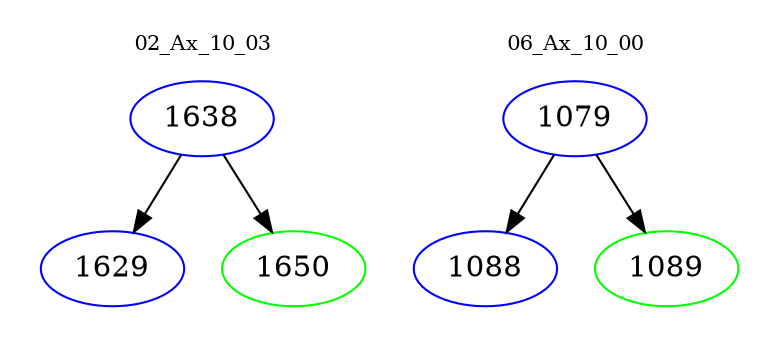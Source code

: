 digraph{
subgraph cluster_0 {
color = white
label = "02_Ax_10_03";
fontsize=10;
T0_1638 [label="1638", color="blue"]
T0_1638 -> T0_1629 [color="black"]
T0_1629 [label="1629", color="blue"]
T0_1638 -> T0_1650 [color="black"]
T0_1650 [label="1650", color="green"]
}
subgraph cluster_1 {
color = white
label = "06_Ax_10_00";
fontsize=10;
T1_1079 [label="1079", color="blue"]
T1_1079 -> T1_1088 [color="black"]
T1_1088 [label="1088", color="blue"]
T1_1079 -> T1_1089 [color="black"]
T1_1089 [label="1089", color="green"]
}
}
